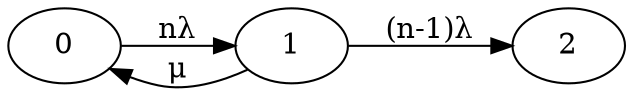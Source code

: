 digraph {
    rankdir="LR";

    0 -> 1 [label="nλ"]
    1 -> 2 [label="(n-1)λ"]
    1 -> 0 [label="μ"]
}
